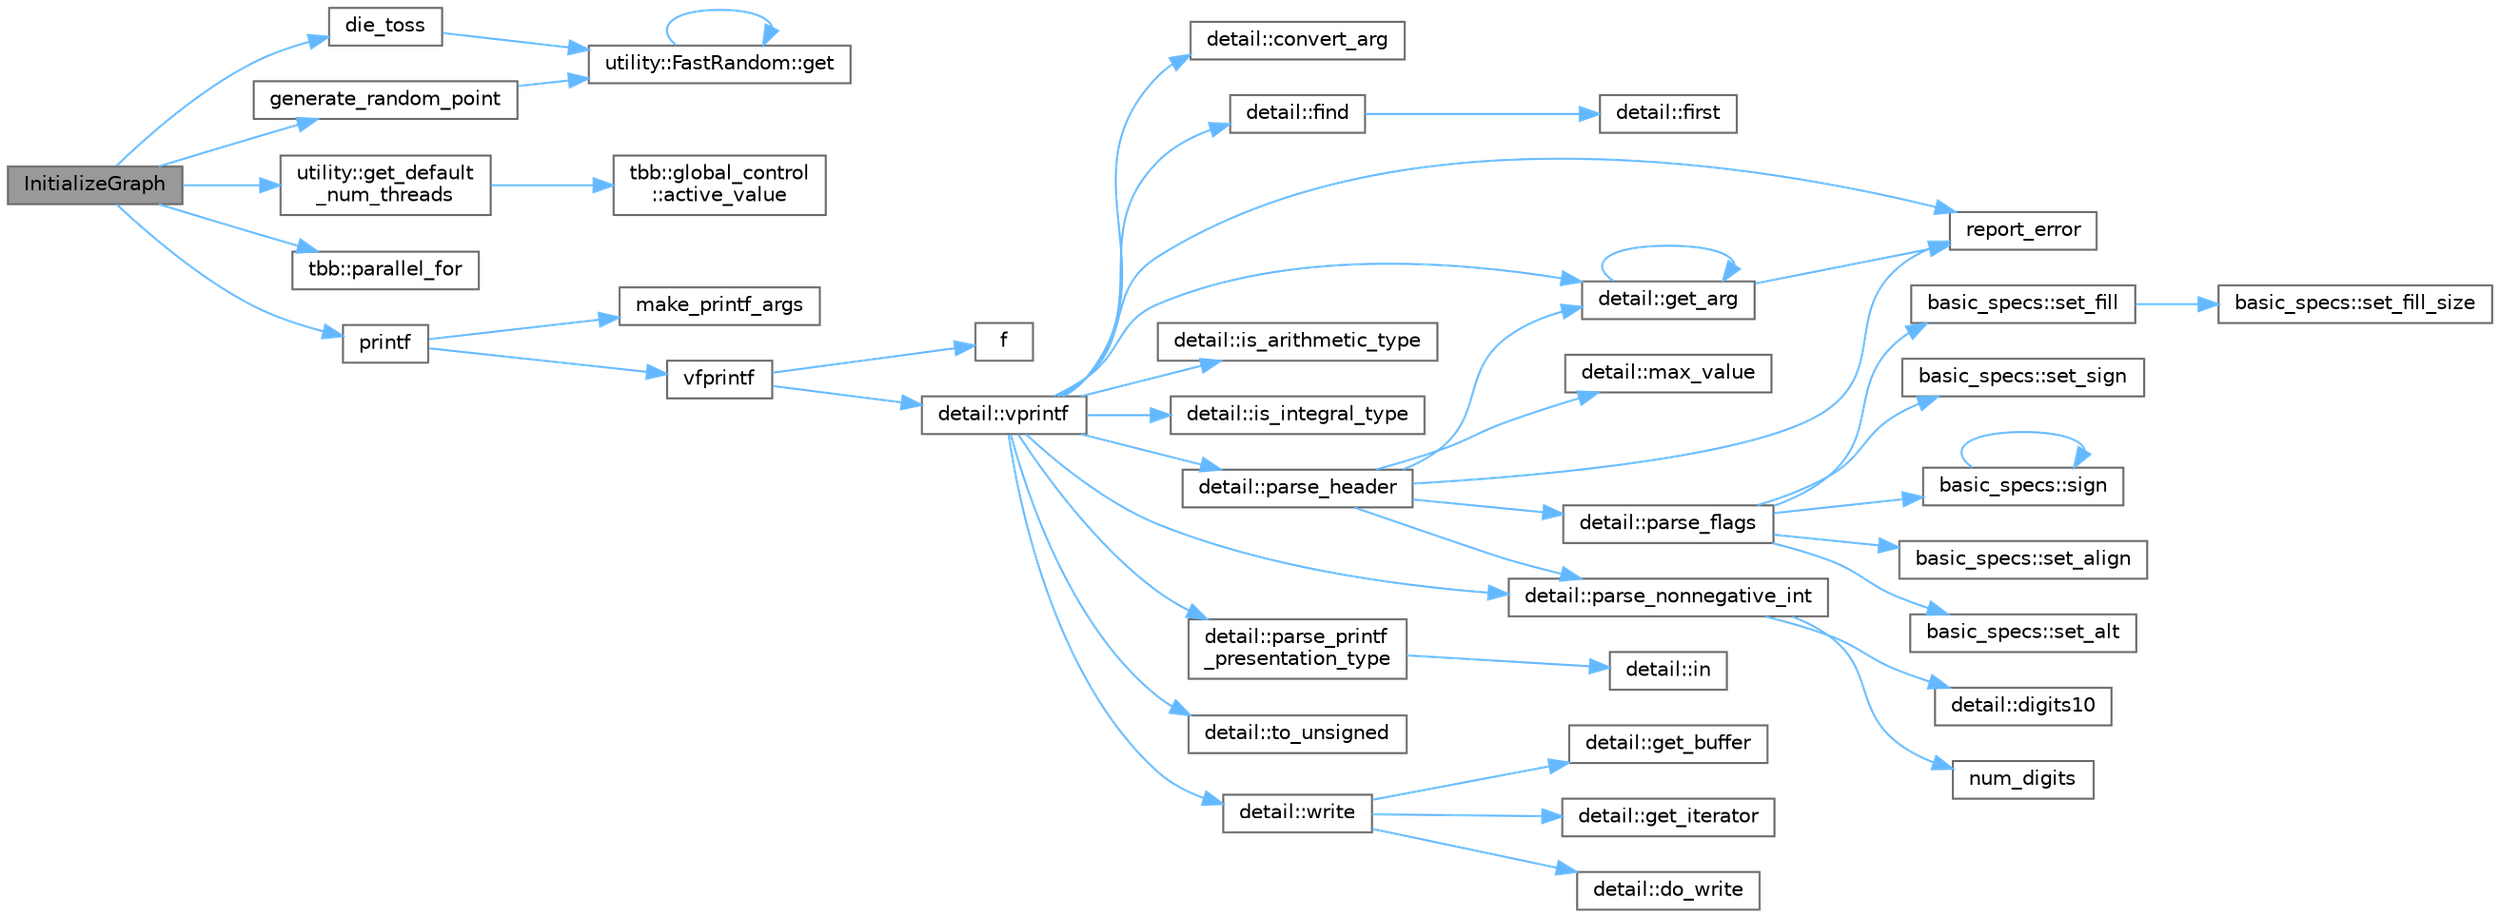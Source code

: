 digraph "InitializeGraph"
{
 // LATEX_PDF_SIZE
  bgcolor="transparent";
  edge [fontname=Helvetica,fontsize=10,labelfontname=Helvetica,labelfontsize=10];
  node [fontname=Helvetica,fontsize=10,shape=box,height=0.2,width=0.4];
  rankdir="LR";
  Node1 [id="Node000001",label="InitializeGraph",height=0.2,width=0.4,color="gray40", fillcolor="grey60", style="filled", fontcolor="black",tooltip=" "];
  Node1 -> Node2 [id="edge46_Node000001_Node000002",color="steelblue1",style="solid",tooltip=" "];
  Node2 [id="Node000002",label="die_toss",height=0.2,width=0.4,color="grey40", fillcolor="white", style="filled",URL="$shortpath_8cpp.html#acd9381aa2b334865b8c7d12cb67aad22",tooltip=" "];
  Node2 -> Node3 [id="edge47_Node000002_Node000003",color="steelblue1",style="solid",tooltip=" "];
  Node3 [id="Node000003",label="utility::FastRandom::get",height=0.2,width=0.4,color="grey40", fillcolor="white", style="filled",URL="$classutility_1_1_fast_random.html#a0ae73d8ad48c5dce3b9779a219dbed56",tooltip="Get a random number."];
  Node3 -> Node3 [id="edge48_Node000003_Node000003",color="steelblue1",style="solid",tooltip=" "];
  Node1 -> Node4 [id="edge49_Node000001_Node000004",color="steelblue1",style="solid",tooltip=" "];
  Node4 [id="Node000004",label="generate_random_point",height=0.2,width=0.4,color="grey40", fillcolor="white", style="filled",URL="$shortpath_8cpp.html#aae6d90c4d61f071cb52e9976e5ab4ef6",tooltip=" "];
  Node4 -> Node3 [id="edge50_Node000004_Node000003",color="steelblue1",style="solid",tooltip=" "];
  Node1 -> Node5 [id="edge51_Node000001_Node000005",color="steelblue1",style="solid",tooltip=" "];
  Node5 [id="Node000005",label="utility::get_default\l_num_threads",height=0.2,width=0.4,color="grey40", fillcolor="white", style="filled",URL="$namespaceutility.html#ac45c3f63e4b857b45ea411e6f70ac4e6",tooltip=" "];
  Node5 -> Node6 [id="edge52_Node000005_Node000006",color="steelblue1",style="solid",tooltip=" "];
  Node6 [id="Node000006",label="tbb::global_control\l::active_value",height=0.2,width=0.4,color="grey40", fillcolor="white", style="filled",URL="$classtbb_1_1global__control.html#a8451d931cfc205d896ca2da26fe123ff",tooltip=" "];
  Node1 -> Node7 [id="edge53_Node000001_Node000007",color="steelblue1",style="solid",tooltip=" "];
  Node7 [id="Node000007",label="tbb::parallel_for",height=0.2,width=0.4,color="grey40", fillcolor="white", style="filled",URL="$group__algorithms.html#gaa8444c29dc4d2e527a1036717d109aef",tooltip="Parallel iteration over range with default partitioner."];
  Node1 -> Node8 [id="edge54_Node000001_Node000008",color="steelblue1",style="solid",tooltip=" "];
  Node8 [id="Node000008",label="printf",height=0.2,width=0.4,color="grey40", fillcolor="white", style="filled",URL="$printf_8h.html#aee3ed3a831f25f07e7be3919fff2203a",tooltip=" "];
  Node8 -> Node9 [id="edge55_Node000008_Node000009",color="steelblue1",style="solid",tooltip=" "];
  Node9 [id="Node000009",label="make_printf_args",height=0.2,width=0.4,color="grey40", fillcolor="white", style="filled",URL="$printf_8h.html#a27dcc0efcda04388971dbea3c875f122",tooltip=" "];
  Node8 -> Node10 [id="edge56_Node000008_Node000010",color="steelblue1",style="solid",tooltip=" "];
  Node10 [id="Node000010",label="vfprintf",height=0.2,width=0.4,color="grey40", fillcolor="white", style="filled",URL="$printf_8h.html#abb30aad964fc771fb52cf3ad88649df2",tooltip=" "];
  Node10 -> Node11 [id="edge57_Node000010_Node000011",color="steelblue1",style="solid",tooltip=" "];
  Node11 [id="Node000011",label="f",height=0.2,width=0.4,color="grey40", fillcolor="white", style="filled",URL="$cxx11__tensor__map_8cpp.html#a7f507fea02198f6cb81c86640c7b1a4e",tooltip=" "];
  Node10 -> Node12 [id="edge58_Node000010_Node000012",color="steelblue1",style="solid",tooltip=" "];
  Node12 [id="Node000012",label="detail::vprintf",height=0.2,width=0.4,color="grey40", fillcolor="white", style="filled",URL="$namespacedetail.html#a1c8c2218e4c822aa8f743fb9c573717f",tooltip=" "];
  Node12 -> Node13 [id="edge59_Node000012_Node000013",color="steelblue1",style="solid",tooltip=" "];
  Node13 [id="Node000013",label="detail::convert_arg",height=0.2,width=0.4,color="grey40", fillcolor="white", style="filled",URL="$namespacedetail.html#a03c11572c9a664266d6925f327dec7f3",tooltip=" "];
  Node12 -> Node14 [id="edge60_Node000012_Node000014",color="steelblue1",style="solid",tooltip=" "];
  Node14 [id="Node000014",label="detail::find",height=0.2,width=0.4,color="grey40", fillcolor="white", style="filled",URL="$namespacedetail.html#a6b71952fab3dc32f3edb2c3e9811d8d9",tooltip=" "];
  Node14 -> Node15 [id="edge61_Node000014_Node000015",color="steelblue1",style="solid",tooltip=" "];
  Node15 [id="Node000015",label="detail::first",height=0.2,width=0.4,color="grey40", fillcolor="white", style="filled",URL="$namespacedetail.html#a02319a3deb124802b88b61f85987df5e",tooltip=" "];
  Node12 -> Node16 [id="edge62_Node000012_Node000016",color="steelblue1",style="solid",tooltip=" "];
  Node16 [id="Node000016",label="detail::get_arg",height=0.2,width=0.4,color="grey40", fillcolor="white", style="filled",URL="$namespacedetail.html#a342ef250e45bd09b2ef666b6fae1c355",tooltip=" "];
  Node16 -> Node16 [id="edge63_Node000016_Node000016",color="steelblue1",style="solid",tooltip=" "];
  Node16 -> Node17 [id="edge64_Node000016_Node000017",color="steelblue1",style="solid",tooltip=" "];
  Node17 [id="Node000017",label="report_error",height=0.2,width=0.4,color="grey40", fillcolor="white", style="filled",URL="$format-inl_8h.html#a5555893692b00b61b3886349332fd01f",tooltip=" "];
  Node12 -> Node18 [id="edge65_Node000012_Node000018",color="steelblue1",style="solid",tooltip=" "];
  Node18 [id="Node000018",label="detail::is_arithmetic_type",height=0.2,width=0.4,color="grey40", fillcolor="white", style="filled",URL="$namespacedetail.html#a802c50a56a3495fdab6020b375ba1389",tooltip=" "];
  Node12 -> Node19 [id="edge66_Node000012_Node000019",color="steelblue1",style="solid",tooltip=" "];
  Node19 [id="Node000019",label="detail::is_integral_type",height=0.2,width=0.4,color="grey40", fillcolor="white", style="filled",URL="$namespacedetail.html#a2a60f8d1bee41b803f43fc42b707b5d1",tooltip=" "];
  Node12 -> Node20 [id="edge67_Node000012_Node000020",color="steelblue1",style="solid",tooltip=" "];
  Node20 [id="Node000020",label="detail::parse_header",height=0.2,width=0.4,color="grey40", fillcolor="white", style="filled",URL="$namespacedetail.html#afc9d93e58b8edb8077f8bc8eee7f4035",tooltip=" "];
  Node20 -> Node16 [id="edge68_Node000020_Node000016",color="steelblue1",style="solid",tooltip=" "];
  Node20 -> Node21 [id="edge69_Node000020_Node000021",color="steelblue1",style="solid",tooltip=" "];
  Node21 [id="Node000021",label="detail::max_value",height=0.2,width=0.4,color="grey40", fillcolor="white", style="filled",URL="$namespacedetail.html#a45c2130c44ebe54179eafcee3cda2bfb",tooltip=" "];
  Node20 -> Node22 [id="edge70_Node000020_Node000022",color="steelblue1",style="solid",tooltip=" "];
  Node22 [id="Node000022",label="detail::parse_flags",height=0.2,width=0.4,color="grey40", fillcolor="white", style="filled",URL="$namespacedetail.html#a4213daed116a37e1767881da51238261",tooltip=" "];
  Node22 -> Node23 [id="edge71_Node000022_Node000023",color="steelblue1",style="solid",tooltip=" "];
  Node23 [id="Node000023",label="basic_specs::set_align",height=0.2,width=0.4,color="grey40", fillcolor="white", style="filled",URL="$classbasic__specs.html#ad73b6f854341aaabc744bf54e6ea6af6",tooltip=" "];
  Node22 -> Node24 [id="edge72_Node000022_Node000024",color="steelblue1",style="solid",tooltip=" "];
  Node24 [id="Node000024",label="basic_specs::set_alt",height=0.2,width=0.4,color="grey40", fillcolor="white", style="filled",URL="$classbasic__specs.html#a5f10314706a8a3d579f882f30d283b61",tooltip=" "];
  Node22 -> Node25 [id="edge73_Node000022_Node000025",color="steelblue1",style="solid",tooltip=" "];
  Node25 [id="Node000025",label="basic_specs::set_fill",height=0.2,width=0.4,color="grey40", fillcolor="white", style="filled",URL="$classbasic__specs.html#a1600987fb39fed5dfdac21b218061a9e",tooltip=" "];
  Node25 -> Node26 [id="edge74_Node000025_Node000026",color="steelblue1",style="solid",tooltip=" "];
  Node26 [id="Node000026",label="basic_specs::set_fill_size",height=0.2,width=0.4,color="grey40", fillcolor="white", style="filled",URL="$classbasic__specs.html#a4b36db5ad1e38169bd6653635d5e69cd",tooltip=" "];
  Node22 -> Node27 [id="edge75_Node000022_Node000027",color="steelblue1",style="solid",tooltip=" "];
  Node27 [id="Node000027",label="basic_specs::set_sign",height=0.2,width=0.4,color="grey40", fillcolor="white", style="filled",URL="$classbasic__specs.html#a7020ec66ba6918727e4102567c5c731a",tooltip=" "];
  Node22 -> Node28 [id="edge76_Node000022_Node000028",color="steelblue1",style="solid",tooltip=" "];
  Node28 [id="Node000028",label="basic_specs::sign",height=0.2,width=0.4,color="grey40", fillcolor="white", style="filled",URL="$classbasic__specs.html#a380e6ff33a8ae05e3ef479bf95696ad2",tooltip=" "];
  Node28 -> Node28 [id="edge77_Node000028_Node000028",color="steelblue1",style="solid",tooltip=" "];
  Node20 -> Node29 [id="edge78_Node000020_Node000029",color="steelblue1",style="solid",tooltip=" "];
  Node29 [id="Node000029",label="detail::parse_nonnegative_int",height=0.2,width=0.4,color="grey40", fillcolor="white", style="filled",URL="$namespacedetail.html#a338caba782225e115a9902d4d0835f5f",tooltip=" "];
  Node29 -> Node30 [id="edge79_Node000029_Node000030",color="steelblue1",style="solid",tooltip=" "];
  Node30 [id="Node000030",label="detail::digits10",height=0.2,width=0.4,color="grey40", fillcolor="white", style="filled",URL="$namespacedetail.html#a3a043db05db2d07deb2d98ba2d04b4eb",tooltip=" "];
  Node29 -> Node31 [id="edge80_Node000029_Node000031",color="steelblue1",style="solid",tooltip=" "];
  Node31 [id="Node000031",label="num_digits",height=0.2,width=0.4,color="grey40", fillcolor="white", style="filled",URL="$_sequence_8c.html#aa16e8c03d098498ad9c8839cf2c48044",tooltip=" "];
  Node20 -> Node17 [id="edge81_Node000020_Node000017",color="steelblue1",style="solid",tooltip=" "];
  Node12 -> Node29 [id="edge82_Node000012_Node000029",color="steelblue1",style="solid",tooltip=" "];
  Node12 -> Node32 [id="edge83_Node000012_Node000032",color="steelblue1",style="solid",tooltip=" "];
  Node32 [id="Node000032",label="detail::parse_printf\l_presentation_type",height=0.2,width=0.4,color="grey40", fillcolor="white", style="filled",URL="$namespacedetail.html#aa2cb095169b23e3a66260ad7078f44cc",tooltip=" "];
  Node32 -> Node33 [id="edge84_Node000032_Node000033",color="steelblue1",style="solid",tooltip=" "];
  Node33 [id="Node000033",label="detail::in",height=0.2,width=0.4,color="grey40", fillcolor="white", style="filled",URL="$namespacedetail.html#a52a5e2ed06c229dcf95ea5c46d48d05e",tooltip=" "];
  Node12 -> Node17 [id="edge85_Node000012_Node000017",color="steelblue1",style="solid",tooltip=" "];
  Node12 -> Node34 [id="edge86_Node000012_Node000034",color="steelblue1",style="solid",tooltip=" "];
  Node34 [id="Node000034",label="detail::to_unsigned",height=0.2,width=0.4,color="grey40", fillcolor="white", style="filled",URL="$namespacedetail.html#a4855e668246c731a97484efc329f2aac",tooltip=" "];
  Node12 -> Node35 [id="edge87_Node000012_Node000035",color="steelblue1",style="solid",tooltip=" "];
  Node35 [id="Node000035",label="detail::write",height=0.2,width=0.4,color="grey40", fillcolor="white", style="filled",URL="$namespacedetail.html#a29dacf26eedc9e3575fb57329a5ca0a3",tooltip=" "];
  Node35 -> Node36 [id="edge88_Node000035_Node000036",color="steelblue1",style="solid",tooltip=" "];
  Node36 [id="Node000036",label="detail::do_write",height=0.2,width=0.4,color="grey40", fillcolor="white", style="filled",URL="$namespacedetail.html#a5007cc441bd246a9096070c10d1ea683",tooltip=" "];
  Node35 -> Node37 [id="edge89_Node000035_Node000037",color="steelblue1",style="solid",tooltip=" "];
  Node37 [id="Node000037",label="detail::get_buffer",height=0.2,width=0.4,color="grey40", fillcolor="white", style="filled",URL="$namespacedetail.html#ad803bb19df422bc4c4f92d75c7564437",tooltip=" "];
  Node35 -> Node38 [id="edge90_Node000035_Node000038",color="steelblue1",style="solid",tooltip=" "];
  Node38 [id="Node000038",label="detail::get_iterator",height=0.2,width=0.4,color="grey40", fillcolor="white", style="filled",URL="$namespacedetail.html#a05e3e231207d3f28f83261c2e7ad2fe5",tooltip=" "];
}
